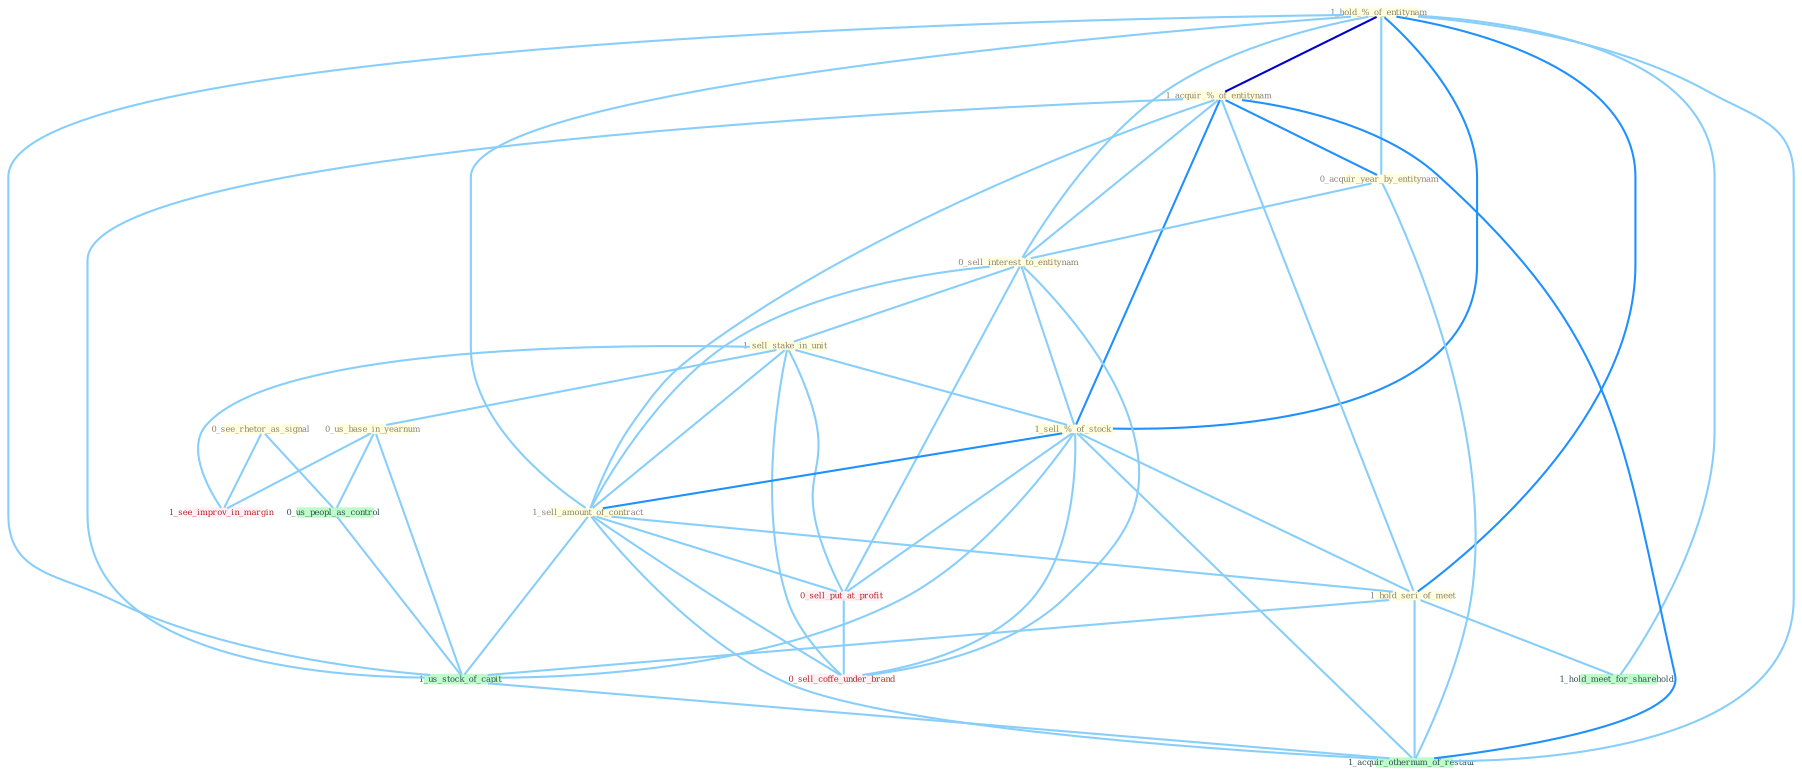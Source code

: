 Graph G{ 
    node
    [shape=polygon,style=filled,width=.5,height=.06,color="#BDFCC9",fixedsize=true,fontsize=4,
    fontcolor="#2f4f4f"];
    {node
    [color="#ffffe0", fontcolor="#8b7d6b"] "1_hold_%_of_entitynam " "1_acquir_%_of_entitynam " "0_see_rhetor_as_signal " "0_acquir_year_by_entitynam " "0_sell_interest_to_entitynam " "1_sell_stake_in_unit " "1_sell_%_of_stock " "1_sell_amount_of_contract " "1_hold_seri_of_meet " "0_us_base_in_yearnum "}
{node [color="#fff0f5", fontcolor="#b22222"] "0_sell_put_at_profit " "1_see_improv_in_margin " "0_sell_coffe_under_brand "}
edge [color="#B0E2FF"];

	"1_hold_%_of_entitynam " -- "1_acquir_%_of_entitynam " [w="3", color="#0000cd" , len=0.6];
	"1_hold_%_of_entitynam " -- "0_acquir_year_by_entitynam " [w="1", color="#87cefa" ];
	"1_hold_%_of_entitynam " -- "0_sell_interest_to_entitynam " [w="1", color="#87cefa" ];
	"1_hold_%_of_entitynam " -- "1_sell_%_of_stock " [w="2", color="#1e90ff" , len=0.8];
	"1_hold_%_of_entitynam " -- "1_sell_amount_of_contract " [w="1", color="#87cefa" ];
	"1_hold_%_of_entitynam " -- "1_hold_seri_of_meet " [w="2", color="#1e90ff" , len=0.8];
	"1_hold_%_of_entitynam " -- "1_us_stock_of_capit " [w="1", color="#87cefa" ];
	"1_hold_%_of_entitynam " -- "1_hold_meet_for_sharehold " [w="1", color="#87cefa" ];
	"1_hold_%_of_entitynam " -- "1_acquir_othernum_of_restaur " [w="1", color="#87cefa" ];
	"1_acquir_%_of_entitynam " -- "0_acquir_year_by_entitynam " [w="2", color="#1e90ff" , len=0.8];
	"1_acquir_%_of_entitynam " -- "0_sell_interest_to_entitynam " [w="1", color="#87cefa" ];
	"1_acquir_%_of_entitynam " -- "1_sell_%_of_stock " [w="2", color="#1e90ff" , len=0.8];
	"1_acquir_%_of_entitynam " -- "1_sell_amount_of_contract " [w="1", color="#87cefa" ];
	"1_acquir_%_of_entitynam " -- "1_hold_seri_of_meet " [w="1", color="#87cefa" ];
	"1_acquir_%_of_entitynam " -- "1_us_stock_of_capit " [w="1", color="#87cefa" ];
	"1_acquir_%_of_entitynam " -- "1_acquir_othernum_of_restaur " [w="2", color="#1e90ff" , len=0.8];
	"0_see_rhetor_as_signal " -- "0_us_peopl_as_control " [w="1", color="#87cefa" ];
	"0_see_rhetor_as_signal " -- "1_see_improv_in_margin " [w="1", color="#87cefa" ];
	"0_acquir_year_by_entitynam " -- "0_sell_interest_to_entitynam " [w="1", color="#87cefa" ];
	"0_acquir_year_by_entitynam " -- "1_acquir_othernum_of_restaur " [w="1", color="#87cefa" ];
	"0_sell_interest_to_entitynam " -- "1_sell_stake_in_unit " [w="1", color="#87cefa" ];
	"0_sell_interest_to_entitynam " -- "1_sell_%_of_stock " [w="1", color="#87cefa" ];
	"0_sell_interest_to_entitynam " -- "1_sell_amount_of_contract " [w="1", color="#87cefa" ];
	"0_sell_interest_to_entitynam " -- "0_sell_put_at_profit " [w="1", color="#87cefa" ];
	"0_sell_interest_to_entitynam " -- "0_sell_coffe_under_brand " [w="1", color="#87cefa" ];
	"1_sell_stake_in_unit " -- "1_sell_%_of_stock " [w="1", color="#87cefa" ];
	"1_sell_stake_in_unit " -- "1_sell_amount_of_contract " [w="1", color="#87cefa" ];
	"1_sell_stake_in_unit " -- "0_us_base_in_yearnum " [w="1", color="#87cefa" ];
	"1_sell_stake_in_unit " -- "0_sell_put_at_profit " [w="1", color="#87cefa" ];
	"1_sell_stake_in_unit " -- "1_see_improv_in_margin " [w="1", color="#87cefa" ];
	"1_sell_stake_in_unit " -- "0_sell_coffe_under_brand " [w="1", color="#87cefa" ];
	"1_sell_%_of_stock " -- "1_sell_amount_of_contract " [w="2", color="#1e90ff" , len=0.8];
	"1_sell_%_of_stock " -- "1_hold_seri_of_meet " [w="1", color="#87cefa" ];
	"1_sell_%_of_stock " -- "0_sell_put_at_profit " [w="1", color="#87cefa" ];
	"1_sell_%_of_stock " -- "1_us_stock_of_capit " [w="1", color="#87cefa" ];
	"1_sell_%_of_stock " -- "0_sell_coffe_under_brand " [w="1", color="#87cefa" ];
	"1_sell_%_of_stock " -- "1_acquir_othernum_of_restaur " [w="1", color="#87cefa" ];
	"1_sell_amount_of_contract " -- "1_hold_seri_of_meet " [w="1", color="#87cefa" ];
	"1_sell_amount_of_contract " -- "0_sell_put_at_profit " [w="1", color="#87cefa" ];
	"1_sell_amount_of_contract " -- "1_us_stock_of_capit " [w="1", color="#87cefa" ];
	"1_sell_amount_of_contract " -- "0_sell_coffe_under_brand " [w="1", color="#87cefa" ];
	"1_sell_amount_of_contract " -- "1_acquir_othernum_of_restaur " [w="1", color="#87cefa" ];
	"1_hold_seri_of_meet " -- "1_us_stock_of_capit " [w="1", color="#87cefa" ];
	"1_hold_seri_of_meet " -- "1_hold_meet_for_sharehold " [w="1", color="#87cefa" ];
	"1_hold_seri_of_meet " -- "1_acquir_othernum_of_restaur " [w="1", color="#87cefa" ];
	"0_us_base_in_yearnum " -- "0_us_peopl_as_control " [w="1", color="#87cefa" ];
	"0_us_base_in_yearnum " -- "1_us_stock_of_capit " [w="1", color="#87cefa" ];
	"0_us_base_in_yearnum " -- "1_see_improv_in_margin " [w="1", color="#87cefa" ];
	"0_us_peopl_as_control " -- "1_us_stock_of_capit " [w="1", color="#87cefa" ];
	"0_sell_put_at_profit " -- "0_sell_coffe_under_brand " [w="1", color="#87cefa" ];
	"1_us_stock_of_capit " -- "1_acquir_othernum_of_restaur " [w="1", color="#87cefa" ];
}